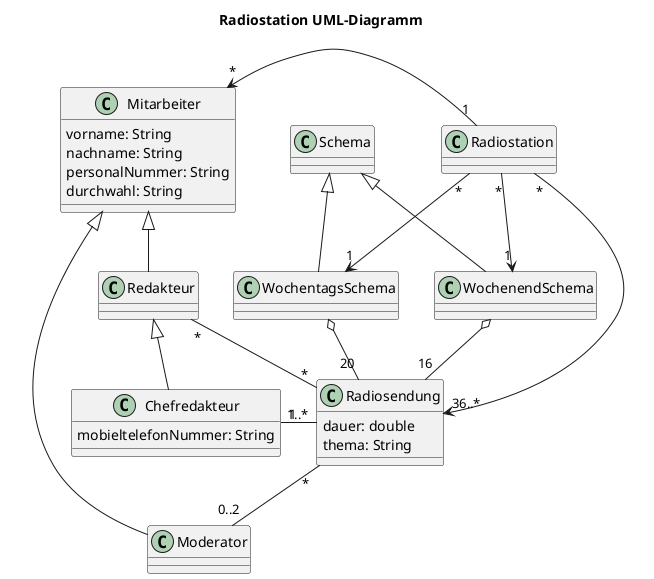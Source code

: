 @startuml

title Radiostation UML-Diagramm

class Radiostation {}

class Mitarbeiter {
vorname: String
nachname: String
personalNummer: String
durchwahl: String
}

class Moderator extends Mitarbeiter{}

class Redakteur extends Mitarbeiter{}

class Chefredakteur extends Redakteur{
mobieltelefonNummer: String
}

class Radiosendung {
dauer: double
thema: String
}

class Schema {}

class WochenendSchema extends Schema {}

class WochentagsSchema extends Schema {}


Radiostation "1" -left-> "*" Mitarbeiter
Radiostation "*" -down-> "1" WochenendSchema
Radiostation "*" -down-> "1" WochentagsSchema
Radiostation "*" -down-> "36..*" Radiosendung

Radiosendung "*" -up- "*" Redakteur
Radiosendung "1..*" -left- "1" Chefredakteur
Radiosendung "*" -down- "0..2" Moderator

WochenendSchema o-- "16" Radiosendung
WochentagsSchema o-- "20" Radiosendung

@enduml